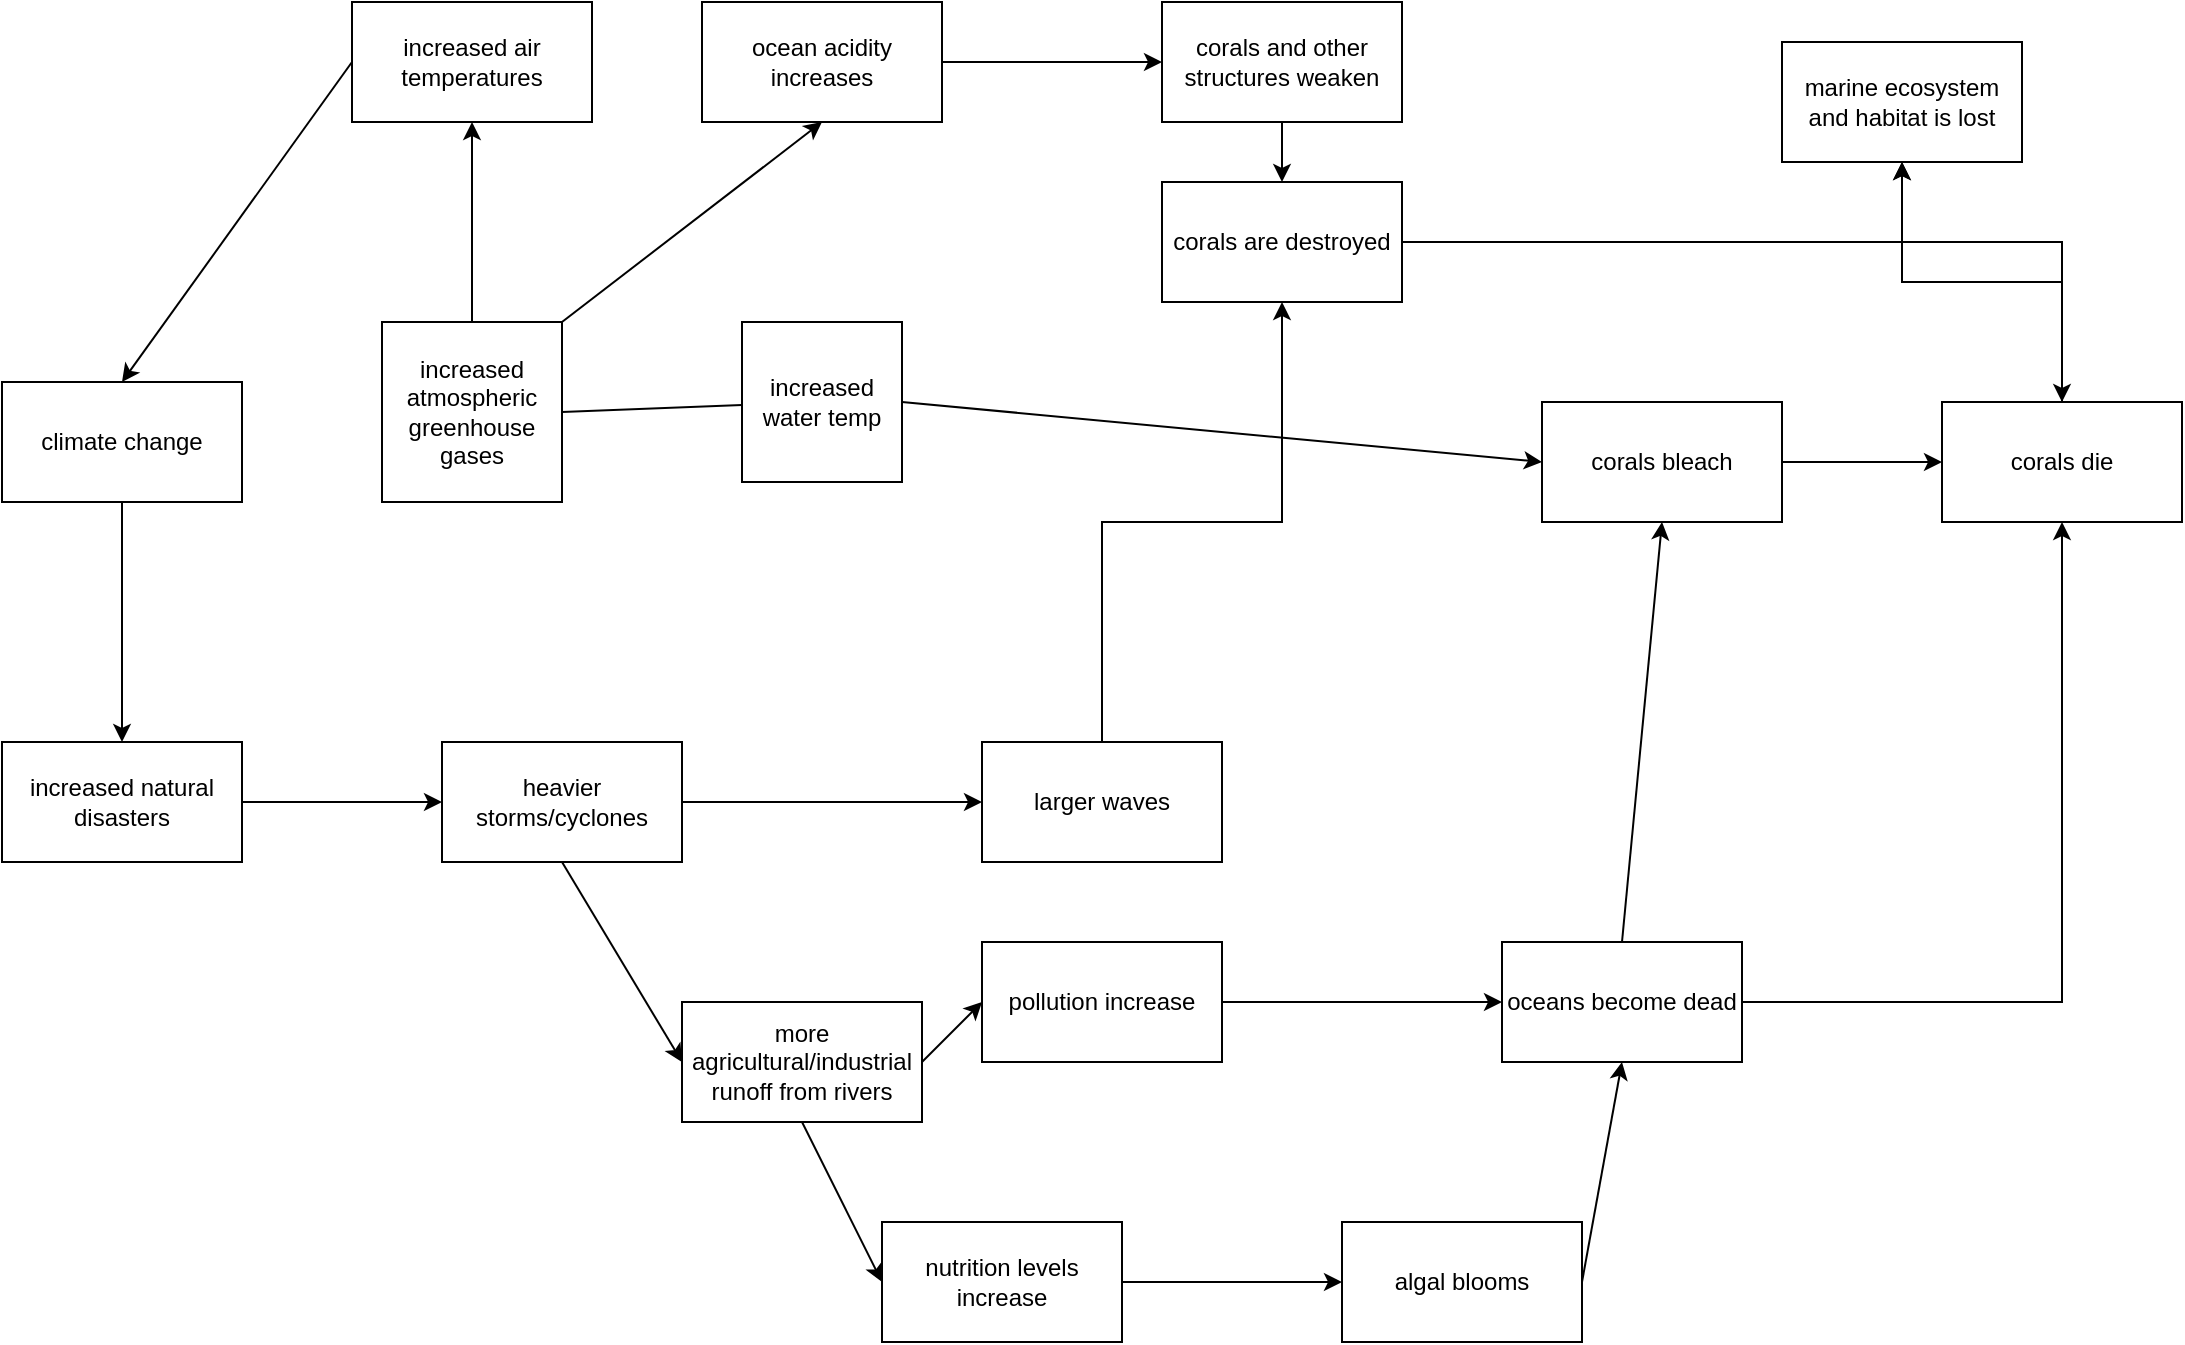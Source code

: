 <mxfile version="23.1.5" type="github">
  <diagram name="Page-1" id="zaVV9nCFNRroj_c9ZAW_">
    <mxGraphModel dx="1134" dy="591" grid="1" gridSize="10" guides="1" tooltips="1" connect="1" arrows="1" fold="1" page="1" pageScale="1" pageWidth="850" pageHeight="1100" math="0" shadow="0">
      <root>
        <mxCell id="0" />
        <mxCell id="1" parent="0" />
        <mxCell id="2f4W0F8X8DcqwCF_kt_t-1" value="increased atmospheric greenhouse gases" style="whiteSpace=wrap;html=1;aspect=fixed;" vertex="1" parent="1">
          <mxGeometry x="370" y="180" width="90" height="90" as="geometry" />
        </mxCell>
        <mxCell id="2f4W0F8X8DcqwCF_kt_t-2" value="increased water temp" style="whiteSpace=wrap;html=1;aspect=fixed;" vertex="1" parent="1">
          <mxGeometry x="550" y="180" width="80" height="80" as="geometry" />
        </mxCell>
        <mxCell id="2f4W0F8X8DcqwCF_kt_t-8" value="" style="endArrow=none;html=1;rounded=0;exitX=1;exitY=0.5;exitDx=0;exitDy=0;" edge="1" parent="1" source="2f4W0F8X8DcqwCF_kt_t-1" target="2f4W0F8X8DcqwCF_kt_t-2">
          <mxGeometry width="50" height="50" relative="1" as="geometry">
            <mxPoint x="610" y="250" as="sourcePoint" />
            <mxPoint x="542" y="223" as="targetPoint" />
          </mxGeometry>
        </mxCell>
        <mxCell id="2f4W0F8X8DcqwCF_kt_t-10" value="increased air temperatures" style="rounded=0;whiteSpace=wrap;html=1;" vertex="1" parent="1">
          <mxGeometry x="355" y="20" width="120" height="60" as="geometry" />
        </mxCell>
        <mxCell id="2f4W0F8X8DcqwCF_kt_t-11" value="" style="endArrow=classic;html=1;rounded=0;exitX=0.5;exitY=0;exitDx=0;exitDy=0;entryX=0.5;entryY=1;entryDx=0;entryDy=0;" edge="1" parent="1" source="2f4W0F8X8DcqwCF_kt_t-1" target="2f4W0F8X8DcqwCF_kt_t-10">
          <mxGeometry width="50" height="50" relative="1" as="geometry">
            <mxPoint x="610" y="250" as="sourcePoint" />
            <mxPoint x="660" y="200" as="targetPoint" />
          </mxGeometry>
        </mxCell>
        <mxCell id="2f4W0F8X8DcqwCF_kt_t-53" style="edgeStyle=orthogonalEdgeStyle;rounded=0;orthogonalLoop=1;jettySize=auto;html=1;exitX=1;exitY=0.5;exitDx=0;exitDy=0;" edge="1" parent="1" source="2f4W0F8X8DcqwCF_kt_t-12" target="2f4W0F8X8DcqwCF_kt_t-40">
          <mxGeometry relative="1" as="geometry" />
        </mxCell>
        <mxCell id="2f4W0F8X8DcqwCF_kt_t-12" value="corals bleach" style="rounded=0;whiteSpace=wrap;html=1;" vertex="1" parent="1">
          <mxGeometry x="950" y="220" width="120" height="60" as="geometry" />
        </mxCell>
        <mxCell id="2f4W0F8X8DcqwCF_kt_t-13" value="" style="endArrow=classic;html=1;rounded=0;exitX=1;exitY=0.5;exitDx=0;exitDy=0;entryX=0;entryY=0.5;entryDx=0;entryDy=0;" edge="1" parent="1" source="2f4W0F8X8DcqwCF_kt_t-2" target="2f4W0F8X8DcqwCF_kt_t-12">
          <mxGeometry width="50" height="50" relative="1" as="geometry">
            <mxPoint x="650" y="250" as="sourcePoint" />
            <mxPoint x="700" y="200" as="targetPoint" />
          </mxGeometry>
        </mxCell>
        <mxCell id="2f4W0F8X8DcqwCF_kt_t-15" value="increased natural disasters" style="rounded=0;whiteSpace=wrap;html=1;" vertex="1" parent="1">
          <mxGeometry x="180" y="390" width="120" height="60" as="geometry" />
        </mxCell>
        <mxCell id="2f4W0F8X8DcqwCF_kt_t-16" value="climate change" style="rounded=0;whiteSpace=wrap;html=1;" vertex="1" parent="1">
          <mxGeometry x="180" y="210" width="120" height="60" as="geometry" />
        </mxCell>
        <mxCell id="2f4W0F8X8DcqwCF_kt_t-17" value="" style="endArrow=classic;html=1;rounded=0;exitX=0;exitY=0.5;exitDx=0;exitDy=0;entryX=0.5;entryY=0;entryDx=0;entryDy=0;" edge="1" parent="1" source="2f4W0F8X8DcqwCF_kt_t-10" target="2f4W0F8X8DcqwCF_kt_t-16">
          <mxGeometry width="50" height="50" relative="1" as="geometry">
            <mxPoint x="470" y="270" as="sourcePoint" />
            <mxPoint x="520" y="220" as="targetPoint" />
          </mxGeometry>
        </mxCell>
        <mxCell id="2f4W0F8X8DcqwCF_kt_t-18" value="" style="endArrow=classic;html=1;rounded=0;exitX=0.5;exitY=1;exitDx=0;exitDy=0;entryX=0.5;entryY=0;entryDx=0;entryDy=0;" edge="1" parent="1" source="2f4W0F8X8DcqwCF_kt_t-16" target="2f4W0F8X8DcqwCF_kt_t-15">
          <mxGeometry width="50" height="50" relative="1" as="geometry">
            <mxPoint x="470" y="350" as="sourcePoint" />
            <mxPoint x="520" y="300" as="targetPoint" />
          </mxGeometry>
        </mxCell>
        <mxCell id="2f4W0F8X8DcqwCF_kt_t-48" style="edgeStyle=orthogonalEdgeStyle;rounded=0;orthogonalLoop=1;jettySize=auto;html=1;exitX=0.5;exitY=0;exitDx=0;exitDy=0;" edge="1" parent="1" source="2f4W0F8X8DcqwCF_kt_t-19" target="2f4W0F8X8DcqwCF_kt_t-46">
          <mxGeometry relative="1" as="geometry" />
        </mxCell>
        <mxCell id="2f4W0F8X8DcqwCF_kt_t-19" value="larger waves" style="rounded=0;whiteSpace=wrap;html=1;" vertex="1" parent="1">
          <mxGeometry x="670" y="390" width="120" height="60" as="geometry" />
        </mxCell>
        <mxCell id="2f4W0F8X8DcqwCF_kt_t-20" value="heavier storms/cyclones" style="rounded=0;whiteSpace=wrap;html=1;" vertex="1" parent="1">
          <mxGeometry x="400" y="390" width="120" height="60" as="geometry" />
        </mxCell>
        <mxCell id="2f4W0F8X8DcqwCF_kt_t-21" value="" style="endArrow=classic;html=1;rounded=0;exitX=1;exitY=0.5;exitDx=0;exitDy=0;entryX=0;entryY=0.5;entryDx=0;entryDy=0;" edge="1" parent="1" source="2f4W0F8X8DcqwCF_kt_t-15" target="2f4W0F8X8DcqwCF_kt_t-20">
          <mxGeometry width="50" height="50" relative="1" as="geometry">
            <mxPoint x="590" y="370" as="sourcePoint" />
            <mxPoint x="640" y="320" as="targetPoint" />
          </mxGeometry>
        </mxCell>
        <mxCell id="2f4W0F8X8DcqwCF_kt_t-22" value="" style="endArrow=classic;html=1;rounded=0;exitX=1;exitY=0.5;exitDx=0;exitDy=0;entryX=0;entryY=0.5;entryDx=0;entryDy=0;" edge="1" parent="1" source="2f4W0F8X8DcqwCF_kt_t-20" target="2f4W0F8X8DcqwCF_kt_t-19">
          <mxGeometry width="50" height="50" relative="1" as="geometry">
            <mxPoint x="590" y="370" as="sourcePoint" />
            <mxPoint x="640" y="320" as="targetPoint" />
          </mxGeometry>
        </mxCell>
        <mxCell id="2f4W0F8X8DcqwCF_kt_t-23" value="more agricultural/industrial runoff from rivers" style="rounded=0;whiteSpace=wrap;html=1;" vertex="1" parent="1">
          <mxGeometry x="520" y="520" width="120" height="60" as="geometry" />
        </mxCell>
        <mxCell id="2f4W0F8X8DcqwCF_kt_t-45" style="edgeStyle=orthogonalEdgeStyle;rounded=0;orthogonalLoop=1;jettySize=auto;html=1;exitX=1;exitY=0.5;exitDx=0;exitDy=0;entryX=0;entryY=0.5;entryDx=0;entryDy=0;" edge="1" parent="1" source="2f4W0F8X8DcqwCF_kt_t-24" target="2f4W0F8X8DcqwCF_kt_t-44">
          <mxGeometry relative="1" as="geometry" />
        </mxCell>
        <mxCell id="2f4W0F8X8DcqwCF_kt_t-24" value="ocean acidity increases" style="rounded=0;whiteSpace=wrap;html=1;" vertex="1" parent="1">
          <mxGeometry x="530" y="20" width="120" height="60" as="geometry" />
        </mxCell>
        <mxCell id="2f4W0F8X8DcqwCF_kt_t-25" value="" style="endArrow=classic;html=1;rounded=0;exitX=1;exitY=0;exitDx=0;exitDy=0;entryX=0.5;entryY=1;entryDx=0;entryDy=0;" edge="1" parent="1" source="2f4W0F8X8DcqwCF_kt_t-1" target="2f4W0F8X8DcqwCF_kt_t-24">
          <mxGeometry width="50" height="50" relative="1" as="geometry">
            <mxPoint x="580" y="170" as="sourcePoint" />
            <mxPoint x="630" y="120" as="targetPoint" />
          </mxGeometry>
        </mxCell>
        <mxCell id="2f4W0F8X8DcqwCF_kt_t-26" value="" style="endArrow=classic;html=1;rounded=0;exitX=0.5;exitY=1;exitDx=0;exitDy=0;entryX=0;entryY=0.5;entryDx=0;entryDy=0;" edge="1" parent="1" source="2f4W0F8X8DcqwCF_kt_t-20" target="2f4W0F8X8DcqwCF_kt_t-23">
          <mxGeometry width="50" height="50" relative="1" as="geometry">
            <mxPoint x="480" y="470" as="sourcePoint" />
            <mxPoint x="530" y="420" as="targetPoint" />
          </mxGeometry>
        </mxCell>
        <mxCell id="2f4W0F8X8DcqwCF_kt_t-27" value="nutrition levels increase" style="rounded=0;whiteSpace=wrap;html=1;" vertex="1" parent="1">
          <mxGeometry x="620" y="630" width="120" height="60" as="geometry" />
        </mxCell>
        <mxCell id="2f4W0F8X8DcqwCF_kt_t-28" value="pollution increase" style="rounded=0;whiteSpace=wrap;html=1;" vertex="1" parent="1">
          <mxGeometry x="670" y="490" width="120" height="60" as="geometry" />
        </mxCell>
        <mxCell id="2f4W0F8X8DcqwCF_kt_t-29" value="" style="endArrow=classic;html=1;rounded=0;entryX=0;entryY=0.5;entryDx=0;entryDy=0;exitX=1;exitY=0.5;exitDx=0;exitDy=0;" edge="1" parent="1" source="2f4W0F8X8DcqwCF_kt_t-23" target="2f4W0F8X8DcqwCF_kt_t-28">
          <mxGeometry width="50" height="50" relative="1" as="geometry">
            <mxPoint x="480" y="510" as="sourcePoint" />
            <mxPoint x="530" y="460" as="targetPoint" />
          </mxGeometry>
        </mxCell>
        <mxCell id="2f4W0F8X8DcqwCF_kt_t-30" value="" style="endArrow=classic;html=1;rounded=0;entryX=0;entryY=0.5;entryDx=0;entryDy=0;exitX=0.5;exitY=1;exitDx=0;exitDy=0;" edge="1" parent="1" source="2f4W0F8X8DcqwCF_kt_t-23" target="2f4W0F8X8DcqwCF_kt_t-27">
          <mxGeometry width="50" height="50" relative="1" as="geometry">
            <mxPoint x="480" y="510" as="sourcePoint" />
            <mxPoint x="530" y="460" as="targetPoint" />
          </mxGeometry>
        </mxCell>
        <mxCell id="2f4W0F8X8DcqwCF_kt_t-43" style="edgeStyle=orthogonalEdgeStyle;rounded=0;orthogonalLoop=1;jettySize=auto;html=1;exitX=1;exitY=0.5;exitDx=0;exitDy=0;entryX=0.5;entryY=1;entryDx=0;entryDy=0;" edge="1" parent="1" source="2f4W0F8X8DcqwCF_kt_t-31" target="2f4W0F8X8DcqwCF_kt_t-40">
          <mxGeometry relative="1" as="geometry" />
        </mxCell>
        <mxCell id="2f4W0F8X8DcqwCF_kt_t-31" value="oceans become dead" style="rounded=0;whiteSpace=wrap;html=1;" vertex="1" parent="1">
          <mxGeometry x="930" y="490" width="120" height="60" as="geometry" />
        </mxCell>
        <mxCell id="2f4W0F8X8DcqwCF_kt_t-32" value="algal blooms" style="rounded=0;whiteSpace=wrap;html=1;" vertex="1" parent="1">
          <mxGeometry x="850" y="630" width="120" height="60" as="geometry" />
        </mxCell>
        <mxCell id="2f4W0F8X8DcqwCF_kt_t-33" value="" style="endArrow=classic;html=1;rounded=0;exitX=1;exitY=0.5;exitDx=0;exitDy=0;entryX=0;entryY=0.5;entryDx=0;entryDy=0;" edge="1" parent="1" source="2f4W0F8X8DcqwCF_kt_t-27" target="2f4W0F8X8DcqwCF_kt_t-32">
          <mxGeometry width="50" height="50" relative="1" as="geometry">
            <mxPoint x="720" y="610" as="sourcePoint" />
            <mxPoint x="770" y="560" as="targetPoint" />
          </mxGeometry>
        </mxCell>
        <mxCell id="2f4W0F8X8DcqwCF_kt_t-34" value="" style="endArrow=classic;html=1;rounded=0;exitX=1;exitY=0.5;exitDx=0;exitDy=0;entryX=0;entryY=0.5;entryDx=0;entryDy=0;" edge="1" parent="1" source="2f4W0F8X8DcqwCF_kt_t-28" target="2f4W0F8X8DcqwCF_kt_t-31">
          <mxGeometry width="50" height="50" relative="1" as="geometry">
            <mxPoint x="720" y="610" as="sourcePoint" />
            <mxPoint x="770" y="560" as="targetPoint" />
          </mxGeometry>
        </mxCell>
        <mxCell id="2f4W0F8X8DcqwCF_kt_t-35" value="" style="endArrow=classic;html=1;rounded=0;exitX=1;exitY=0.5;exitDx=0;exitDy=0;entryX=0.5;entryY=1;entryDx=0;entryDy=0;" edge="1" parent="1" source="2f4W0F8X8DcqwCF_kt_t-32" target="2f4W0F8X8DcqwCF_kt_t-31">
          <mxGeometry width="50" height="50" relative="1" as="geometry">
            <mxPoint x="990" y="650" as="sourcePoint" />
            <mxPoint x="1040" y="600" as="targetPoint" />
          </mxGeometry>
        </mxCell>
        <mxCell id="2f4W0F8X8DcqwCF_kt_t-36" value="" style="endArrow=classic;html=1;rounded=0;entryX=0.5;entryY=1;entryDx=0;entryDy=0;exitX=0.5;exitY=0;exitDx=0;exitDy=0;" edge="1" parent="1" source="2f4W0F8X8DcqwCF_kt_t-31" target="2f4W0F8X8DcqwCF_kt_t-12">
          <mxGeometry width="50" height="50" relative="1" as="geometry">
            <mxPoint x="720" y="410" as="sourcePoint" />
            <mxPoint x="770" y="360" as="targetPoint" />
          </mxGeometry>
        </mxCell>
        <mxCell id="2f4W0F8X8DcqwCF_kt_t-52" style="edgeStyle=orthogonalEdgeStyle;rounded=0;orthogonalLoop=1;jettySize=auto;html=1;exitX=0.5;exitY=0;exitDx=0;exitDy=0;entryX=0.5;entryY=1;entryDx=0;entryDy=0;" edge="1" parent="1" source="2f4W0F8X8DcqwCF_kt_t-40" target="2f4W0F8X8DcqwCF_kt_t-49">
          <mxGeometry relative="1" as="geometry" />
        </mxCell>
        <mxCell id="2f4W0F8X8DcqwCF_kt_t-40" value="corals die" style="rounded=0;whiteSpace=wrap;html=1;" vertex="1" parent="1">
          <mxGeometry x="1150" y="220" width="120" height="60" as="geometry" />
        </mxCell>
        <mxCell id="2f4W0F8X8DcqwCF_kt_t-47" style="edgeStyle=orthogonalEdgeStyle;rounded=0;orthogonalLoop=1;jettySize=auto;html=1;exitX=0.5;exitY=1;exitDx=0;exitDy=0;" edge="1" parent="1" source="2f4W0F8X8DcqwCF_kt_t-44" target="2f4W0F8X8DcqwCF_kt_t-46">
          <mxGeometry relative="1" as="geometry" />
        </mxCell>
        <mxCell id="2f4W0F8X8DcqwCF_kt_t-44" value="corals and other structures weaken" style="rounded=0;whiteSpace=wrap;html=1;" vertex="1" parent="1">
          <mxGeometry x="760" y="20" width="120" height="60" as="geometry" />
        </mxCell>
        <mxCell id="2f4W0F8X8DcqwCF_kt_t-50" style="edgeStyle=orthogonalEdgeStyle;rounded=0;orthogonalLoop=1;jettySize=auto;html=1;exitX=1;exitY=0.5;exitDx=0;exitDy=0;entryX=0.5;entryY=0;entryDx=0;entryDy=0;" edge="1" parent="1" source="2f4W0F8X8DcqwCF_kt_t-46" target="2f4W0F8X8DcqwCF_kt_t-40">
          <mxGeometry relative="1" as="geometry" />
        </mxCell>
        <mxCell id="2f4W0F8X8DcqwCF_kt_t-51" style="edgeStyle=orthogonalEdgeStyle;rounded=0;orthogonalLoop=1;jettySize=auto;html=1;exitX=1;exitY=0.5;exitDx=0;exitDy=0;entryX=0.5;entryY=1;entryDx=0;entryDy=0;" edge="1" parent="1" source="2f4W0F8X8DcqwCF_kt_t-46" target="2f4W0F8X8DcqwCF_kt_t-49">
          <mxGeometry relative="1" as="geometry" />
        </mxCell>
        <mxCell id="2f4W0F8X8DcqwCF_kt_t-46" value="corals are destroyed" style="rounded=0;whiteSpace=wrap;html=1;" vertex="1" parent="1">
          <mxGeometry x="760" y="110" width="120" height="60" as="geometry" />
        </mxCell>
        <mxCell id="2f4W0F8X8DcqwCF_kt_t-49" value="marine ecosystem and habitat is lost" style="rounded=0;whiteSpace=wrap;html=1;" vertex="1" parent="1">
          <mxGeometry x="1070" y="40" width="120" height="60" as="geometry" />
        </mxCell>
      </root>
    </mxGraphModel>
  </diagram>
</mxfile>

